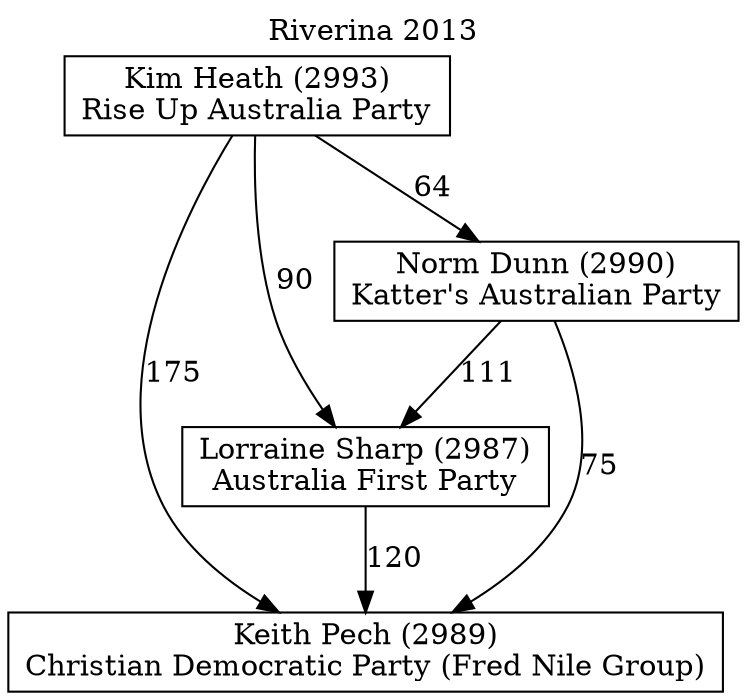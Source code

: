 // House preference flow
digraph "Keith Pech (2989)_Riverina_2013" {
	graph [label="Riverina 2013" labelloc=t mclimit=10]
	node [shape=box]
	"Keith Pech (2989)" [label="Keith Pech (2989)
Christian Democratic Party (Fred Nile Group)"]
	"Lorraine Sharp (2987)" [label="Lorraine Sharp (2987)
Australia First Party"]
	"Norm Dunn (2990)" [label="Norm Dunn (2990)
Katter's Australian Party"]
	"Kim Heath (2993)" [label="Kim Heath (2993)
Rise Up Australia Party"]
	"Lorraine Sharp (2987)" -> "Keith Pech (2989)" [label=120]
	"Norm Dunn (2990)" -> "Lorraine Sharp (2987)" [label=111]
	"Kim Heath (2993)" -> "Norm Dunn (2990)" [label=64]
	"Norm Dunn (2990)" -> "Keith Pech (2989)" [label=75]
	"Kim Heath (2993)" -> "Keith Pech (2989)" [label=175]
	"Kim Heath (2993)" -> "Lorraine Sharp (2987)" [label=90]
}
